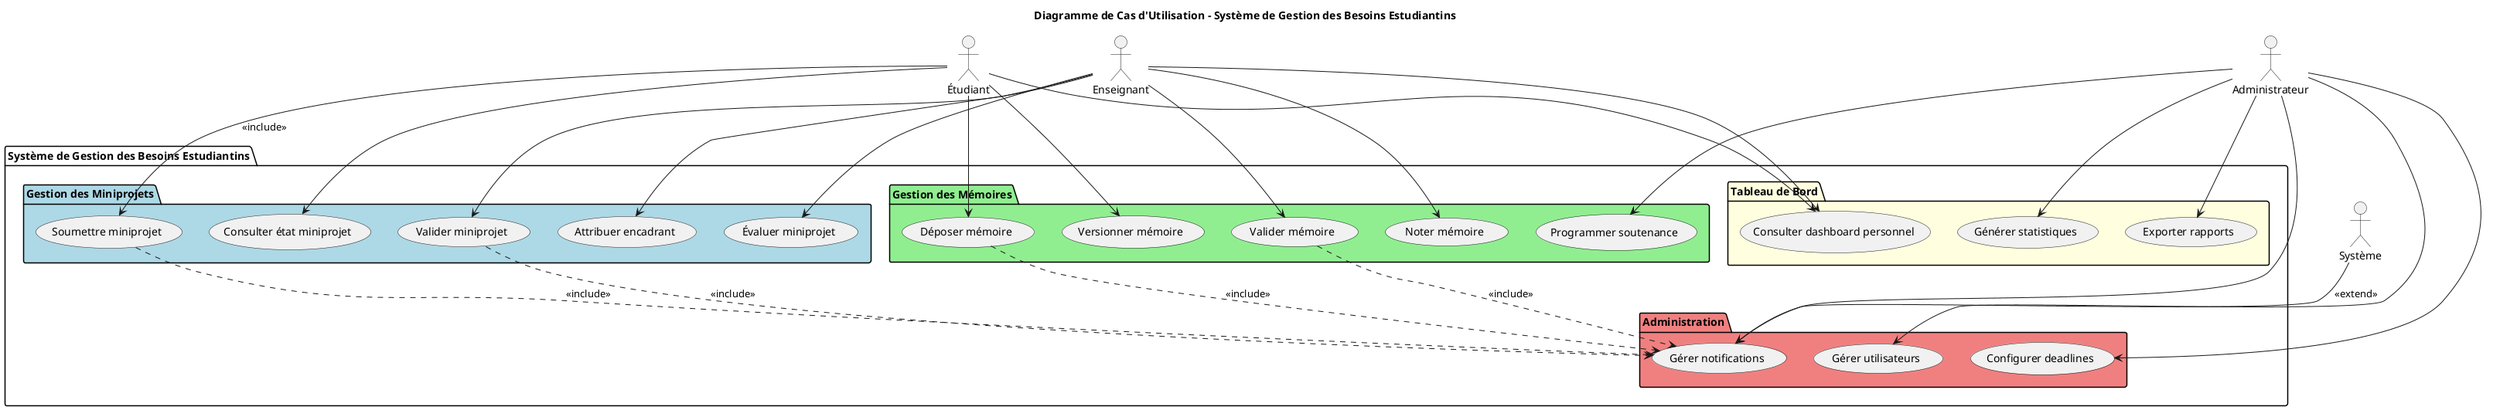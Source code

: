 @startuml "Diagramme de Cas d'Utilisation - Système de Gestion des Besoins Estudiantins"
!define RECTANGLE class
title Diagramme de Cas d'Utilisation - Système de Gestion des Besoins Estudiantins

' Définition des acteurs
actor "Étudiant" as ETU
actor "Enseignant" as ENS
actor "Administrateur" as ADMIN
actor "Système" as SYS

' Package principal
package "Système de Gestion des Besoins Estudiantins" {
  
  ' Package Gestion des Miniprojets
  package "Gestion des Miniprojets" #LightBlue {
    usecase "Soumettre miniprojet" as UC1
    usecase "Consulter état miniprojet" as UC2
    usecase "Valider miniprojet" as UC3
    usecase "Attribuer encadrant" as UC4
    usecase "Évaluer miniprojet" as UC5
  }
  
  ' Package Gestion des Mémoires
  package "Gestion des Mémoires" #LightGreen {
    usecase "Déposer mémoire" as UC6
    usecase "Versionner mémoire" as UC7
    usecase "Valider mémoire" as UC8
    usecase "Programmer soutenance" as UC9
    usecase "Noter mémoire" as UC10
  }
  
  ' Package Tableau de Bord
  package "Tableau de Bord" #LightYellow {
    usecase "Consulter dashboard personnel" as UC11
    usecase "Générer statistiques" as UC12
    usecase "Exporter rapports" as UC13
  }
  
  ' Package Administration
  package "Administration" #LightCoral {
    usecase "Gérer utilisateurs" as UC14
    usecase "Configurer deadlines" as UC15
    usecase "Gérer notifications" as UC16
  }
}

' Relations
ETU --> UC1 : <<include>>
ETU --> UC2
ETU --> UC6
ETU --> UC7
ETU --> UC11

ENS --> UC3
ENS --> UC4
ENS --> UC5
ENS --> UC8
ENS --> UC10
ENS --> UC11

ADMIN --> UC9
ADMIN --> UC12
ADMIN --> UC13
ADMIN --> UC14
ADMIN --> UC15
ADMIN --> UC16

SYS --> UC16 : <<extend>>

' Relations entre cas d'utilisation
UC1 ..> UC16 : <<include>>
UC3 ..> UC16 : <<include>>
UC6 ..> UC16 : <<include>>
UC8 ..> UC16 : <<include>>

@enduml

